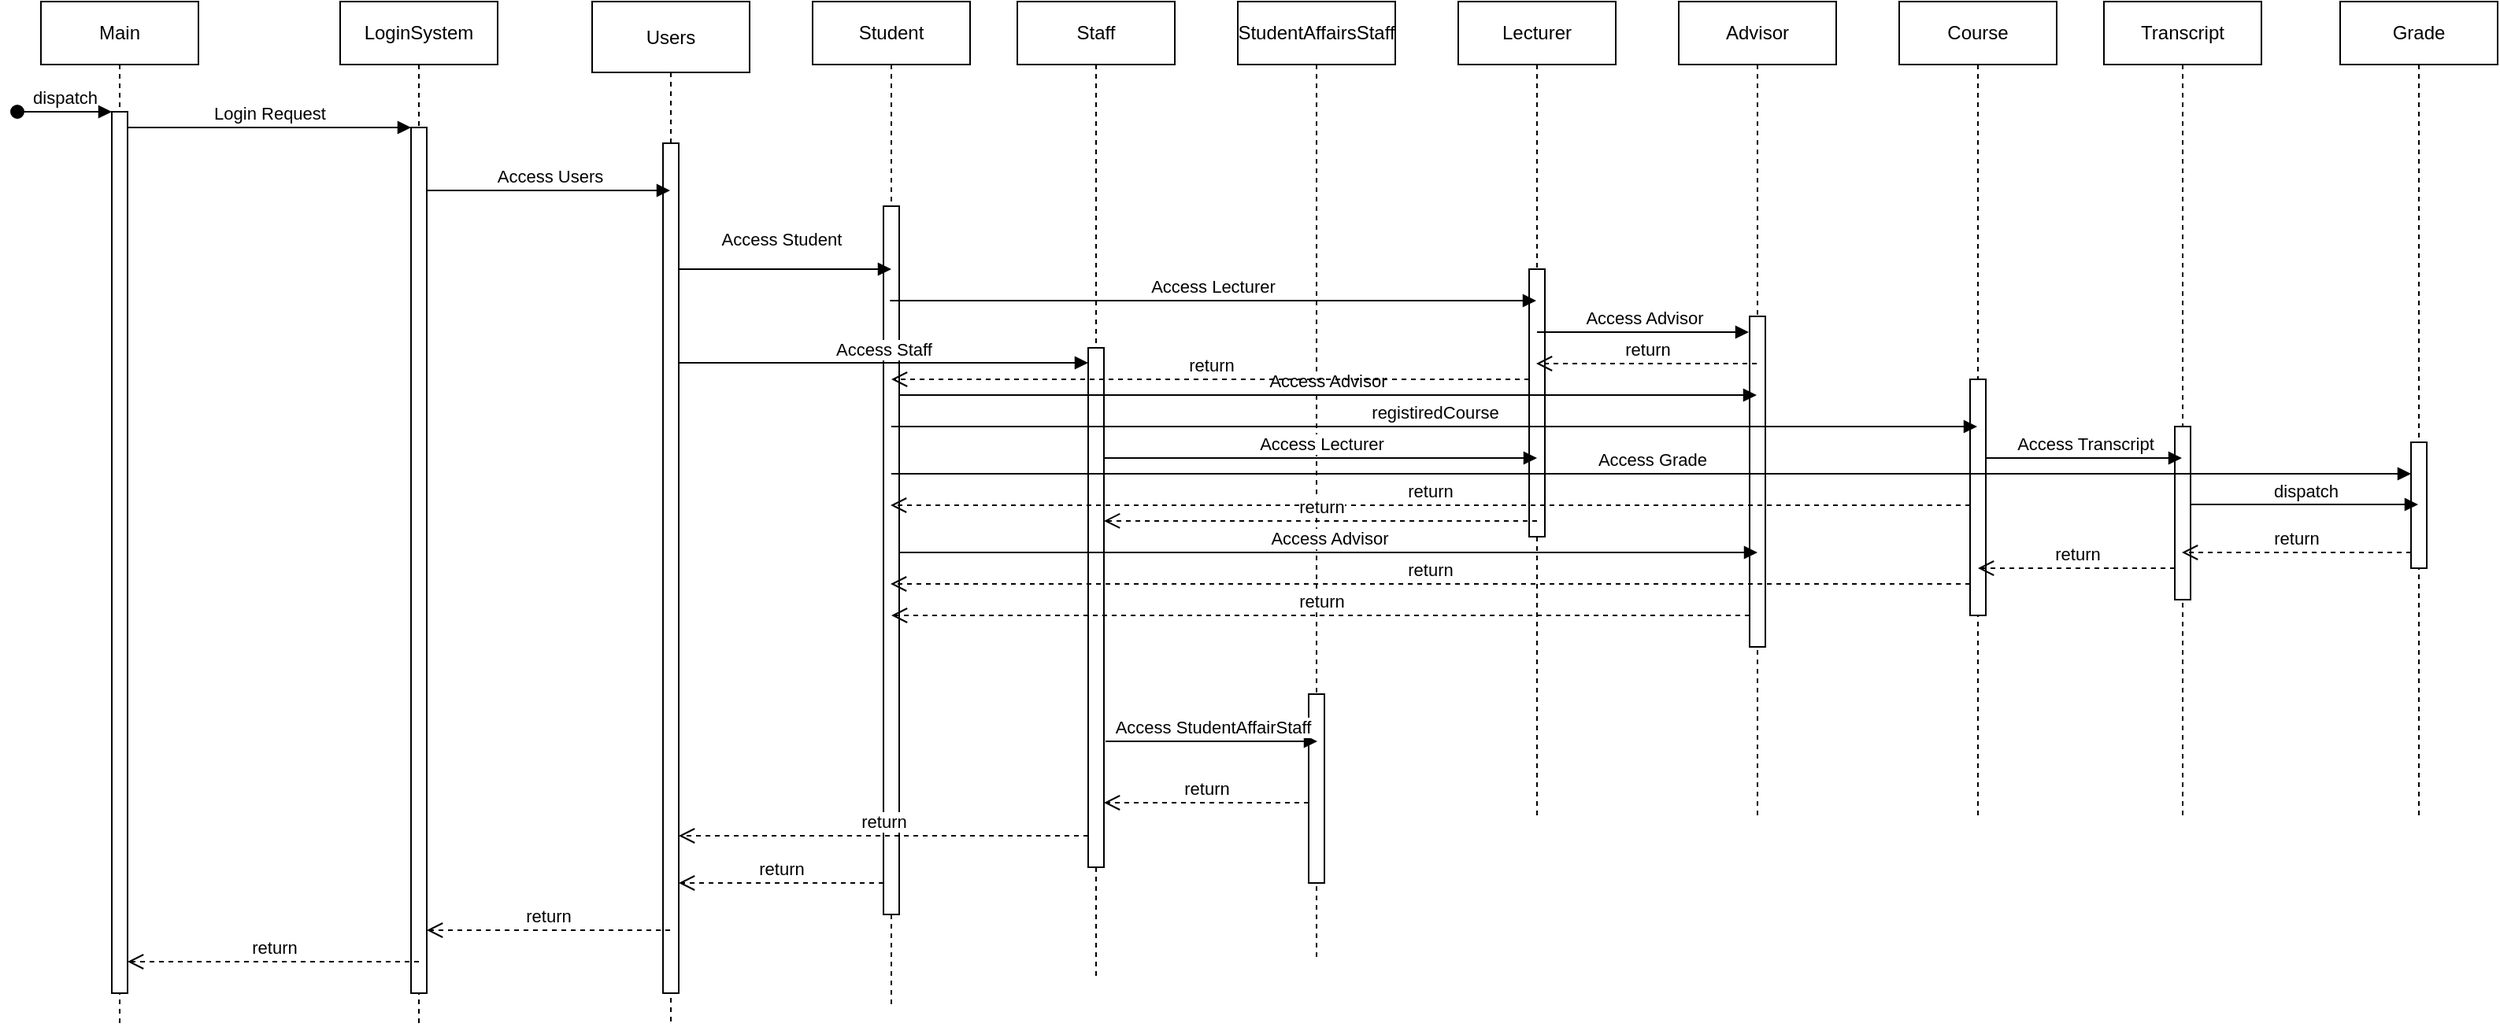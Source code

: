 <mxfile version="22.0.2" type="device">
  <diagram name="Page-1" id="2YBvvXClWsGukQMizWep">
    <mxGraphModel dx="1290" dy="629" grid="1" gridSize="10" guides="1" tooltips="1" connect="1" arrows="1" fold="1" page="1" pageScale="1" pageWidth="850" pageHeight="1100" math="0" shadow="0">
      <root>
        <mxCell id="0" />
        <mxCell id="1" parent="0" />
        <mxCell id="aM9ryv3xv72pqoxQDRHE-1" value="Main" style="shape=umlLifeline;perimeter=lifelinePerimeter;whiteSpace=wrap;html=1;container=0;dropTarget=0;collapsible=0;recursiveResize=0;outlineConnect=0;portConstraint=eastwest;newEdgeStyle={&quot;edgeStyle&quot;:&quot;elbowEdgeStyle&quot;,&quot;elbow&quot;:&quot;vertical&quot;,&quot;curved&quot;:0,&quot;rounded&quot;:0};" parent="1" vertex="1">
          <mxGeometry x="40" y="40" width="100" height="650" as="geometry" />
        </mxCell>
        <mxCell id="aM9ryv3xv72pqoxQDRHE-2" value="" style="html=1;points=[];perimeter=orthogonalPerimeter;outlineConnect=0;targetShapes=umlLifeline;portConstraint=eastwest;newEdgeStyle={&quot;edgeStyle&quot;:&quot;elbowEdgeStyle&quot;,&quot;elbow&quot;:&quot;vertical&quot;,&quot;curved&quot;:0,&quot;rounded&quot;:0};" parent="aM9ryv3xv72pqoxQDRHE-1" vertex="1">
          <mxGeometry x="45" y="70" width="10" height="560" as="geometry" />
        </mxCell>
        <mxCell id="aM9ryv3xv72pqoxQDRHE-3" value="dispatch" style="html=1;verticalAlign=bottom;startArrow=oval;endArrow=block;startSize=8;edgeStyle=elbowEdgeStyle;elbow=vertical;curved=0;rounded=0;" parent="aM9ryv3xv72pqoxQDRHE-1" target="aM9ryv3xv72pqoxQDRHE-2" edge="1">
          <mxGeometry relative="1" as="geometry">
            <mxPoint x="-15" y="70" as="sourcePoint" />
          </mxGeometry>
        </mxCell>
        <mxCell id="aM9ryv3xv72pqoxQDRHE-5" value="LoginSystem" style="shape=umlLifeline;perimeter=lifelinePerimeter;whiteSpace=wrap;html=1;container=0;dropTarget=0;collapsible=0;recursiveResize=0;outlineConnect=0;portConstraint=eastwest;newEdgeStyle={&quot;edgeStyle&quot;:&quot;elbowEdgeStyle&quot;,&quot;elbow&quot;:&quot;vertical&quot;,&quot;curved&quot;:0,&quot;rounded&quot;:0};" parent="1" vertex="1">
          <mxGeometry x="230" y="40" width="100" height="650" as="geometry" />
        </mxCell>
        <mxCell id="aM9ryv3xv72pqoxQDRHE-6" value="" style="html=1;points=[];perimeter=orthogonalPerimeter;outlineConnect=0;targetShapes=umlLifeline;portConstraint=eastwest;newEdgeStyle={&quot;edgeStyle&quot;:&quot;elbowEdgeStyle&quot;,&quot;elbow&quot;:&quot;vertical&quot;,&quot;curved&quot;:0,&quot;rounded&quot;:0};" parent="aM9ryv3xv72pqoxQDRHE-5" vertex="1">
          <mxGeometry x="45" y="80" width="10" height="550" as="geometry" />
        </mxCell>
        <mxCell id="aM9ryv3xv72pqoxQDRHE-7" value="Login Request" style="html=1;verticalAlign=bottom;endArrow=block;edgeStyle=elbowEdgeStyle;elbow=vertical;curved=0;rounded=0;" parent="1" source="aM9ryv3xv72pqoxQDRHE-2" target="aM9ryv3xv72pqoxQDRHE-6" edge="1">
          <mxGeometry relative="1" as="geometry">
            <mxPoint x="195" y="130" as="sourcePoint" />
            <Array as="points">
              <mxPoint x="180" y="120" />
            </Array>
          </mxGeometry>
        </mxCell>
        <mxCell id="XACryltsBHgH3vyTFNKE-11" value="Users&lt;br&gt;" style="shape=umlLifeline;perimeter=lifelinePerimeter;whiteSpace=wrap;html=1;container=1;dropTarget=0;collapsible=0;recursiveResize=0;outlineConnect=0;portConstraint=eastwest;newEdgeStyle={&quot;curved&quot;:0,&quot;rounded&quot;:0};size=45;" parent="1" vertex="1">
          <mxGeometry x="390" y="40" width="100" height="650" as="geometry" />
        </mxCell>
        <mxCell id="XACryltsBHgH3vyTFNKE-17" value="" style="html=1;points=[[0,0,0,0,5],[0,1,0,0,-5],[1,0,0,0,5],[1,1,0,0,-5]];perimeter=orthogonalPerimeter;outlineConnect=0;targetShapes=umlLifeline;portConstraint=eastwest;newEdgeStyle={&quot;curved&quot;:0,&quot;rounded&quot;:0};" parent="XACryltsBHgH3vyTFNKE-11" vertex="1">
          <mxGeometry x="45" y="90" width="10" height="540" as="geometry" />
        </mxCell>
        <mxCell id="XACryltsBHgH3vyTFNKE-16" value="Access Users&lt;br&gt;" style="html=1;verticalAlign=bottom;endArrow=block;curved=0;rounded=0;" parent="1" source="aM9ryv3xv72pqoxQDRHE-6" target="XACryltsBHgH3vyTFNKE-11" edge="1">
          <mxGeometry width="80" relative="1" as="geometry">
            <mxPoint x="290" y="120" as="sourcePoint" />
            <mxPoint x="360" y="120" as="targetPoint" />
            <Array as="points">
              <mxPoint x="360" y="160" />
            </Array>
          </mxGeometry>
        </mxCell>
        <mxCell id="XACryltsBHgH3vyTFNKE-18" value="Student" style="shape=umlLifeline;perimeter=lifelinePerimeter;whiteSpace=wrap;html=1;container=1;dropTarget=0;collapsible=0;recursiveResize=0;outlineConnect=0;portConstraint=eastwest;newEdgeStyle={&quot;curved&quot;:0,&quot;rounded&quot;:0};" parent="1" vertex="1">
          <mxGeometry x="530" y="40" width="100" height="640" as="geometry" />
        </mxCell>
        <mxCell id="XACryltsBHgH3vyTFNKE-28" value="" style="html=1;points=[[0,0,0,0,5],[0,1,0,0,-5],[1,0,0,0,5],[1,1,0,0,-5]];perimeter=orthogonalPerimeter;outlineConnect=0;targetShapes=umlLifeline;portConstraint=eastwest;newEdgeStyle={&quot;curved&quot;:0,&quot;rounded&quot;:0};" parent="XACryltsBHgH3vyTFNKE-18" vertex="1">
          <mxGeometry x="45" y="130" width="10" height="450" as="geometry" />
        </mxCell>
        <mxCell id="XACryltsBHgH3vyTFNKE-19" value="Staff" style="shape=umlLifeline;perimeter=lifelinePerimeter;whiteSpace=wrap;html=1;container=1;dropTarget=0;collapsible=0;recursiveResize=0;outlineConnect=0;portConstraint=eastwest;newEdgeStyle={&quot;curved&quot;:0,&quot;rounded&quot;:0};" parent="1" vertex="1">
          <mxGeometry x="660" y="40" width="100" height="620" as="geometry" />
        </mxCell>
        <mxCell id="bpCiJg49xN8fVimlC68h-2" value="" style="html=1;points=[[0,0,0,0,5],[0,1,0,0,-5],[1,0,0,0,5],[1,1,0,0,-5]];perimeter=orthogonalPerimeter;outlineConnect=0;targetShapes=umlLifeline;portConstraint=eastwest;newEdgeStyle={&quot;curved&quot;:0,&quot;rounded&quot;:0};" parent="XACryltsBHgH3vyTFNKE-19" vertex="1">
          <mxGeometry x="45" y="220" width="10" height="330" as="geometry" />
        </mxCell>
        <mxCell id="XACryltsBHgH3vyTFNKE-20" value="StudentAffairsStaff" style="shape=umlLifeline;perimeter=lifelinePerimeter;whiteSpace=wrap;html=1;container=1;dropTarget=0;collapsible=0;recursiveResize=0;outlineConnect=0;portConstraint=eastwest;newEdgeStyle={&quot;curved&quot;:0,&quot;rounded&quot;:0};" parent="1" vertex="1">
          <mxGeometry x="800" y="40" width="100" height="610" as="geometry" />
        </mxCell>
        <mxCell id="bpCiJg49xN8fVimlC68h-6" value="" style="html=1;points=[[0,0,0,0,5],[0,1,0,0,-5],[1,0,0,0,5],[1,1,0,0,-5]];perimeter=orthogonalPerimeter;outlineConnect=0;targetShapes=umlLifeline;portConstraint=eastwest;newEdgeStyle={&quot;curved&quot;:0,&quot;rounded&quot;:0};" parent="XACryltsBHgH3vyTFNKE-20" vertex="1">
          <mxGeometry x="45" y="440" width="10" height="120" as="geometry" />
        </mxCell>
        <mxCell id="XACryltsBHgH3vyTFNKE-21" value="Lecturer" style="shape=umlLifeline;perimeter=lifelinePerimeter;whiteSpace=wrap;html=1;container=1;dropTarget=0;collapsible=0;recursiveResize=0;outlineConnect=0;portConstraint=eastwest;newEdgeStyle={&quot;curved&quot;:0,&quot;rounded&quot;:0};" parent="1" vertex="1">
          <mxGeometry x="940" y="40" width="100" height="520" as="geometry" />
        </mxCell>
        <mxCell id="bpCiJg49xN8fVimlC68h-3" value="" style="html=1;points=[[0,0,0,0,5],[0,1,0,0,-5],[1,0,0,0,5],[1,1,0,0,-5]];perimeter=orthogonalPerimeter;outlineConnect=0;targetShapes=umlLifeline;portConstraint=eastwest;newEdgeStyle={&quot;curved&quot;:0,&quot;rounded&quot;:0};" parent="XACryltsBHgH3vyTFNKE-21" vertex="1">
          <mxGeometry x="45" y="170" width="10" height="170" as="geometry" />
        </mxCell>
        <mxCell id="XACryltsBHgH3vyTFNKE-22" value="Advisor" style="shape=umlLifeline;perimeter=lifelinePerimeter;whiteSpace=wrap;html=1;container=1;dropTarget=0;collapsible=0;recursiveResize=0;outlineConnect=0;portConstraint=eastwest;newEdgeStyle={&quot;curved&quot;:0,&quot;rounded&quot;:0};" parent="1" vertex="1">
          <mxGeometry x="1080" y="40" width="100" height="520" as="geometry" />
        </mxCell>
        <mxCell id="bpCiJg49xN8fVimlC68h-7" value="" style="html=1;points=[[0,0,0,0,5],[0,1,0,0,-5],[1,0,0,0,5],[1,1,0,0,-5]];perimeter=orthogonalPerimeter;outlineConnect=0;targetShapes=umlLifeline;portConstraint=eastwest;newEdgeStyle={&quot;curved&quot;:0,&quot;rounded&quot;:0};" parent="XACryltsBHgH3vyTFNKE-22" vertex="1">
          <mxGeometry x="45" y="200" width="10" height="210" as="geometry" />
        </mxCell>
        <mxCell id="XACryltsBHgH3vyTFNKE-23" value="Course" style="shape=umlLifeline;perimeter=lifelinePerimeter;whiteSpace=wrap;html=1;container=1;dropTarget=0;collapsible=0;recursiveResize=0;outlineConnect=0;portConstraint=eastwest;newEdgeStyle={&quot;curved&quot;:0,&quot;rounded&quot;:0};" parent="1" vertex="1">
          <mxGeometry x="1220" y="40" width="100" height="520" as="geometry" />
        </mxCell>
        <mxCell id="bpCiJg49xN8fVimlC68h-8" value="" style="html=1;points=[[0,0,0,0,5],[0,1,0,0,-5],[1,0,0,0,5],[1,1,0,0,-5]];perimeter=orthogonalPerimeter;outlineConnect=0;targetShapes=umlLifeline;portConstraint=eastwest;newEdgeStyle={&quot;curved&quot;:0,&quot;rounded&quot;:0};" parent="XACryltsBHgH3vyTFNKE-23" vertex="1">
          <mxGeometry x="45" y="240" width="10" height="150" as="geometry" />
        </mxCell>
        <mxCell id="XACryltsBHgH3vyTFNKE-24" value="Transcript&lt;br&gt;" style="shape=umlLifeline;perimeter=lifelinePerimeter;whiteSpace=wrap;html=1;container=1;dropTarget=0;collapsible=0;recursiveResize=0;outlineConnect=0;portConstraint=eastwest;newEdgeStyle={&quot;curved&quot;:0,&quot;rounded&quot;:0};" parent="1" vertex="1">
          <mxGeometry x="1350" y="40" width="100" height="520" as="geometry" />
        </mxCell>
        <mxCell id="bpCiJg49xN8fVimlC68h-9" value="" style="html=1;points=[[0,0,0,0,5],[0,1,0,0,-5],[1,0,0,0,5],[1,1,0,0,-5]];perimeter=orthogonalPerimeter;outlineConnect=0;targetShapes=umlLifeline;portConstraint=eastwest;newEdgeStyle={&quot;curved&quot;:0,&quot;rounded&quot;:0};" parent="XACryltsBHgH3vyTFNKE-24" vertex="1">
          <mxGeometry x="45" y="270" width="10" height="110" as="geometry" />
        </mxCell>
        <mxCell id="XACryltsBHgH3vyTFNKE-25" value="Grade" style="shape=umlLifeline;perimeter=lifelinePerimeter;whiteSpace=wrap;html=1;container=1;dropTarget=0;collapsible=0;recursiveResize=0;outlineConnect=0;portConstraint=eastwest;newEdgeStyle={&quot;curved&quot;:0,&quot;rounded&quot;:0};" parent="1" vertex="1">
          <mxGeometry x="1500" y="40" width="100" height="520" as="geometry" />
        </mxCell>
        <mxCell id="bpCiJg49xN8fVimlC68h-10" value="" style="html=1;points=[[0,0,0,0,5],[0,1,0,0,-5],[1,0,0,0,5],[1,1,0,0,-5]];perimeter=orthogonalPerimeter;outlineConnect=0;targetShapes=umlLifeline;portConstraint=eastwest;newEdgeStyle={&quot;curved&quot;:0,&quot;rounded&quot;:0};" parent="XACryltsBHgH3vyTFNKE-25" vertex="1">
          <mxGeometry x="45" y="280" width="10" height="80" as="geometry" />
        </mxCell>
        <mxCell id="XACryltsBHgH3vyTFNKE-27" value="Access Student&lt;br&gt;" style="html=1;verticalAlign=bottom;endArrow=block;curved=0;rounded=0;" parent="1" source="XACryltsBHgH3vyTFNKE-17" edge="1">
          <mxGeometry x="-0.034" y="10" width="80" relative="1" as="geometry">
            <mxPoint x="450" y="210" as="sourcePoint" />
            <mxPoint x="580" y="210" as="targetPoint" />
            <Array as="points">
              <mxPoint x="550" y="210" />
            </Array>
            <mxPoint as="offset" />
          </mxGeometry>
        </mxCell>
        <mxCell id="bpCiJg49xN8fVimlC68h-1" value="Access Lecturer" style="html=1;verticalAlign=bottom;endArrow=block;curved=0;rounded=0;" parent="1" target="XACryltsBHgH3vyTFNKE-21" edge="1">
          <mxGeometry width="80" relative="1" as="geometry">
            <mxPoint x="579.167" y="230" as="sourcePoint" />
            <mxPoint x="705" y="230" as="targetPoint" />
          </mxGeometry>
        </mxCell>
        <mxCell id="bpCiJg49xN8fVimlC68h-11" value="registiredCourse&lt;br&gt;" style="html=1;verticalAlign=bottom;endArrow=block;curved=0;rounded=0;" parent="1" target="XACryltsBHgH3vyTFNKE-23" edge="1">
          <mxGeometry width="80" relative="1" as="geometry">
            <mxPoint x="580" y="310" as="sourcePoint" />
            <mxPoint x="660" y="310" as="targetPoint" />
          </mxGeometry>
        </mxCell>
        <mxCell id="bpCiJg49xN8fVimlC68h-12" value="return" style="html=1;verticalAlign=bottom;endArrow=open;dashed=1;endSize=8;curved=0;rounded=0;" parent="1" edge="1">
          <mxGeometry relative="1" as="geometry">
            <mxPoint x="1265" y="360" as="sourcePoint" />
            <mxPoint x="579.5" y="360" as="targetPoint" />
            <Array as="points">
              <mxPoint x="1230" y="360" />
            </Array>
          </mxGeometry>
        </mxCell>
        <mxCell id="bpCiJg49xN8fVimlC68h-14" value="Access StudentAffairStaff&lt;br&gt;" style="html=1;verticalAlign=bottom;endArrow=block;curved=0;rounded=0;" parent="1" edge="1">
          <mxGeometry width="80" relative="1" as="geometry">
            <mxPoint x="716" y="510" as="sourcePoint" />
            <mxPoint x="850.5" y="510" as="targetPoint" />
            <Array as="points">
              <mxPoint x="761" y="510" />
            </Array>
          </mxGeometry>
        </mxCell>
        <mxCell id="bpCiJg49xN8fVimlC68h-15" value="Access Lecturer" style="html=1;verticalAlign=bottom;endArrow=block;curved=0;rounded=0;" parent="1" source="bpCiJg49xN8fVimlC68h-2" edge="1">
          <mxGeometry width="80" relative="1" as="geometry">
            <mxPoint x="710" y="330" as="sourcePoint" />
            <mxPoint x="990" y="330" as="targetPoint" />
          </mxGeometry>
        </mxCell>
        <mxCell id="bpCiJg49xN8fVimlC68h-16" value="Access Advisor" style="html=1;verticalAlign=bottom;endArrow=block;curved=0;rounded=0;exitX=0.55;exitY=0.409;exitDx=0;exitDy=0;exitPerimeter=0;" parent="1" edge="1">
          <mxGeometry x="-0.001" width="80" relative="1" as="geometry">
            <mxPoint x="585" y="290" as="sourcePoint" />
            <mxPoint x="1129.5" y="290" as="targetPoint" />
            <mxPoint as="offset" />
          </mxGeometry>
        </mxCell>
        <mxCell id="bpCiJg49xN8fVimlC68h-17" value="dispatch" style="html=1;verticalAlign=bottom;endArrow=block;curved=0;rounded=0;" parent="1" edge="1">
          <mxGeometry width="80" relative="1" as="geometry">
            <mxPoint x="1405" y="359.5" as="sourcePoint" />
            <mxPoint x="1549.5" y="359.5" as="targetPoint" />
          </mxGeometry>
        </mxCell>
        <mxCell id="bpCiJg49xN8fVimlC68h-18" value="return" style="html=1;verticalAlign=bottom;endArrow=open;dashed=1;endSize=8;curved=0;rounded=0;" parent="1" edge="1">
          <mxGeometry relative="1" as="geometry">
            <mxPoint x="1545" y="390" as="sourcePoint" />
            <mxPoint x="1399.5" y="390" as="targetPoint" />
          </mxGeometry>
        </mxCell>
        <mxCell id="bpCiJg49xN8fVimlC68h-19" value="Access Transcript&lt;br&gt;" style="html=1;verticalAlign=bottom;endArrow=block;curved=0;rounded=0;" parent="1" edge="1">
          <mxGeometry width="80" relative="1" as="geometry">
            <mxPoint x="1275" y="330" as="sourcePoint" />
            <mxPoint x="1399.5" y="330" as="targetPoint" />
          </mxGeometry>
        </mxCell>
        <mxCell id="bpCiJg49xN8fVimlC68h-20" value="return" style="html=1;verticalAlign=bottom;endArrow=open;dashed=1;endSize=8;curved=0;rounded=0;" parent="1" source="bpCiJg49xN8fVimlC68h-9" target="XACryltsBHgH3vyTFNKE-23" edge="1">
          <mxGeometry relative="1" as="geometry">
            <mxPoint x="1400" y="400" as="sourcePoint" />
            <mxPoint x="1310" y="400" as="targetPoint" />
            <Array as="points">
              <mxPoint x="1350" y="400" />
            </Array>
          </mxGeometry>
        </mxCell>
        <mxCell id="eSU8PP1l4QoKjDMlH0Y1-1" value="Access Staff" style="html=1;verticalAlign=bottom;endArrow=block;curved=0;rounded=0;" edge="1" parent="1">
          <mxGeometry width="80" relative="1" as="geometry">
            <mxPoint x="445" y="269.5" as="sourcePoint" />
            <mxPoint x="705" y="269.5" as="targetPoint" />
          </mxGeometry>
        </mxCell>
        <mxCell id="eSU8PP1l4QoKjDMlH0Y1-2" value="Access Advisor" style="html=1;verticalAlign=bottom;endArrow=block;curved=0;rounded=0;" edge="1" parent="1">
          <mxGeometry width="80" relative="1" as="geometry">
            <mxPoint x="990" y="250" as="sourcePoint" />
            <mxPoint x="1124.5" y="250" as="targetPoint" />
          </mxGeometry>
        </mxCell>
        <mxCell id="eSU8PP1l4QoKjDMlH0Y1-3" value="return" style="html=1;verticalAlign=bottom;endArrow=open;dashed=1;endSize=8;curved=0;rounded=0;" edge="1" parent="1">
          <mxGeometry relative="1" as="geometry">
            <mxPoint x="1129.5" y="270" as="sourcePoint" />
            <mxPoint x="989.5" y="270" as="targetPoint" />
          </mxGeometry>
        </mxCell>
        <mxCell id="eSU8PP1l4QoKjDMlH0Y1-4" value="Access Advisor" style="html=1;verticalAlign=bottom;endArrow=block;curved=0;rounded=0;" edge="1" parent="1" source="XACryltsBHgH3vyTFNKE-28">
          <mxGeometry width="80" relative="1" as="geometry">
            <mxPoint x="590" y="390" as="sourcePoint" />
            <mxPoint x="1130" y="390" as="targetPoint" />
          </mxGeometry>
        </mxCell>
        <mxCell id="eSU8PP1l4QoKjDMlH0Y1-6" value="return" style="html=1;verticalAlign=bottom;endArrow=open;dashed=1;endSize=8;curved=0;rounded=0;" edge="1" parent="1" source="bpCiJg49xN8fVimlC68h-7">
          <mxGeometry relative="1" as="geometry">
            <mxPoint x="1120" y="430" as="sourcePoint" />
            <mxPoint x="580" y="430" as="targetPoint" />
          </mxGeometry>
        </mxCell>
        <mxCell id="eSU8PP1l4QoKjDMlH0Y1-7" value="return" style="html=1;verticalAlign=bottom;endArrow=open;dashed=1;endSize=8;curved=0;rounded=0;exitX=0.5;exitY=0.927;exitDx=0;exitDy=0;exitPerimeter=0;" edge="1" parent="1">
          <mxGeometry relative="1" as="geometry">
            <mxPoint x="280" y="650" as="sourcePoint" />
            <mxPoint x="95" y="650" as="targetPoint" />
          </mxGeometry>
        </mxCell>
        <mxCell id="eSU8PP1l4QoKjDMlH0Y1-8" value="return" style="html=1;verticalAlign=bottom;endArrow=open;dashed=1;endSize=8;curved=0;rounded=0;" edge="1" parent="1">
          <mxGeometry relative="1" as="geometry">
            <mxPoint x="439.5" y="630" as="sourcePoint" />
            <mxPoint x="285" y="630" as="targetPoint" />
          </mxGeometry>
        </mxCell>
        <mxCell id="eSU8PP1l4QoKjDMlH0Y1-9" value="return" style="html=1;verticalAlign=bottom;endArrow=open;dashed=1;endSize=8;curved=0;rounded=0;" edge="1" parent="1">
          <mxGeometry relative="1" as="geometry">
            <mxPoint x="845" y="549" as="sourcePoint" />
            <mxPoint x="715" y="549" as="targetPoint" />
          </mxGeometry>
        </mxCell>
        <mxCell id="eSU8PP1l4QoKjDMlH0Y1-10" value="return" style="html=1;verticalAlign=bottom;endArrow=open;dashed=1;endSize=8;curved=0;rounded=0;" edge="1" parent="1">
          <mxGeometry relative="1" as="geometry">
            <mxPoint x="985" y="280" as="sourcePoint" />
            <mxPoint x="580" y="280" as="targetPoint" />
          </mxGeometry>
        </mxCell>
        <mxCell id="eSU8PP1l4QoKjDMlH0Y1-11" value="return" style="html=1;verticalAlign=bottom;endArrow=open;dashed=1;endSize=8;curved=0;rounded=0;exitX=0.5;exitY=0.941;exitDx=0;exitDy=0;exitPerimeter=0;" edge="1" parent="1" source="bpCiJg49xN8fVimlC68h-3" target="bpCiJg49xN8fVimlC68h-2">
          <mxGeometry relative="1" as="geometry">
            <mxPoint x="980" y="370" as="sourcePoint" />
            <mxPoint x="910" y="370" as="targetPoint" />
          </mxGeometry>
        </mxCell>
        <mxCell id="eSU8PP1l4QoKjDMlH0Y1-12" value="Access Grade" style="html=1;verticalAlign=bottom;endArrow=block;curved=0;rounded=0;" edge="1" parent="1">
          <mxGeometry width="80" relative="1" as="geometry">
            <mxPoint x="580" y="340" as="sourcePoint" />
            <mxPoint x="1545" y="340" as="targetPoint" />
          </mxGeometry>
        </mxCell>
        <mxCell id="eSU8PP1l4QoKjDMlH0Y1-13" value="return" style="html=1;verticalAlign=bottom;endArrow=open;dashed=1;endSize=8;curved=0;rounded=0;" edge="1" parent="1">
          <mxGeometry relative="1" as="geometry">
            <mxPoint x="575" y="600" as="sourcePoint" />
            <mxPoint x="445" y="600" as="targetPoint" />
          </mxGeometry>
        </mxCell>
        <mxCell id="eSU8PP1l4QoKjDMlH0Y1-14" value="return" style="html=1;verticalAlign=bottom;endArrow=open;dashed=1;endSize=8;curved=0;rounded=0;" edge="1" parent="1">
          <mxGeometry relative="1" as="geometry">
            <mxPoint x="705" y="570" as="sourcePoint" />
            <mxPoint x="445" y="570" as="targetPoint" />
          </mxGeometry>
        </mxCell>
        <mxCell id="eSU8PP1l4QoKjDMlH0Y1-15" value="return" style="html=1;verticalAlign=bottom;endArrow=open;dashed=1;endSize=8;curved=0;rounded=0;" edge="1" parent="1">
          <mxGeometry relative="1" as="geometry">
            <mxPoint x="1265" y="410" as="sourcePoint" />
            <mxPoint x="579.5" y="410" as="targetPoint" />
          </mxGeometry>
        </mxCell>
      </root>
    </mxGraphModel>
  </diagram>
</mxfile>
